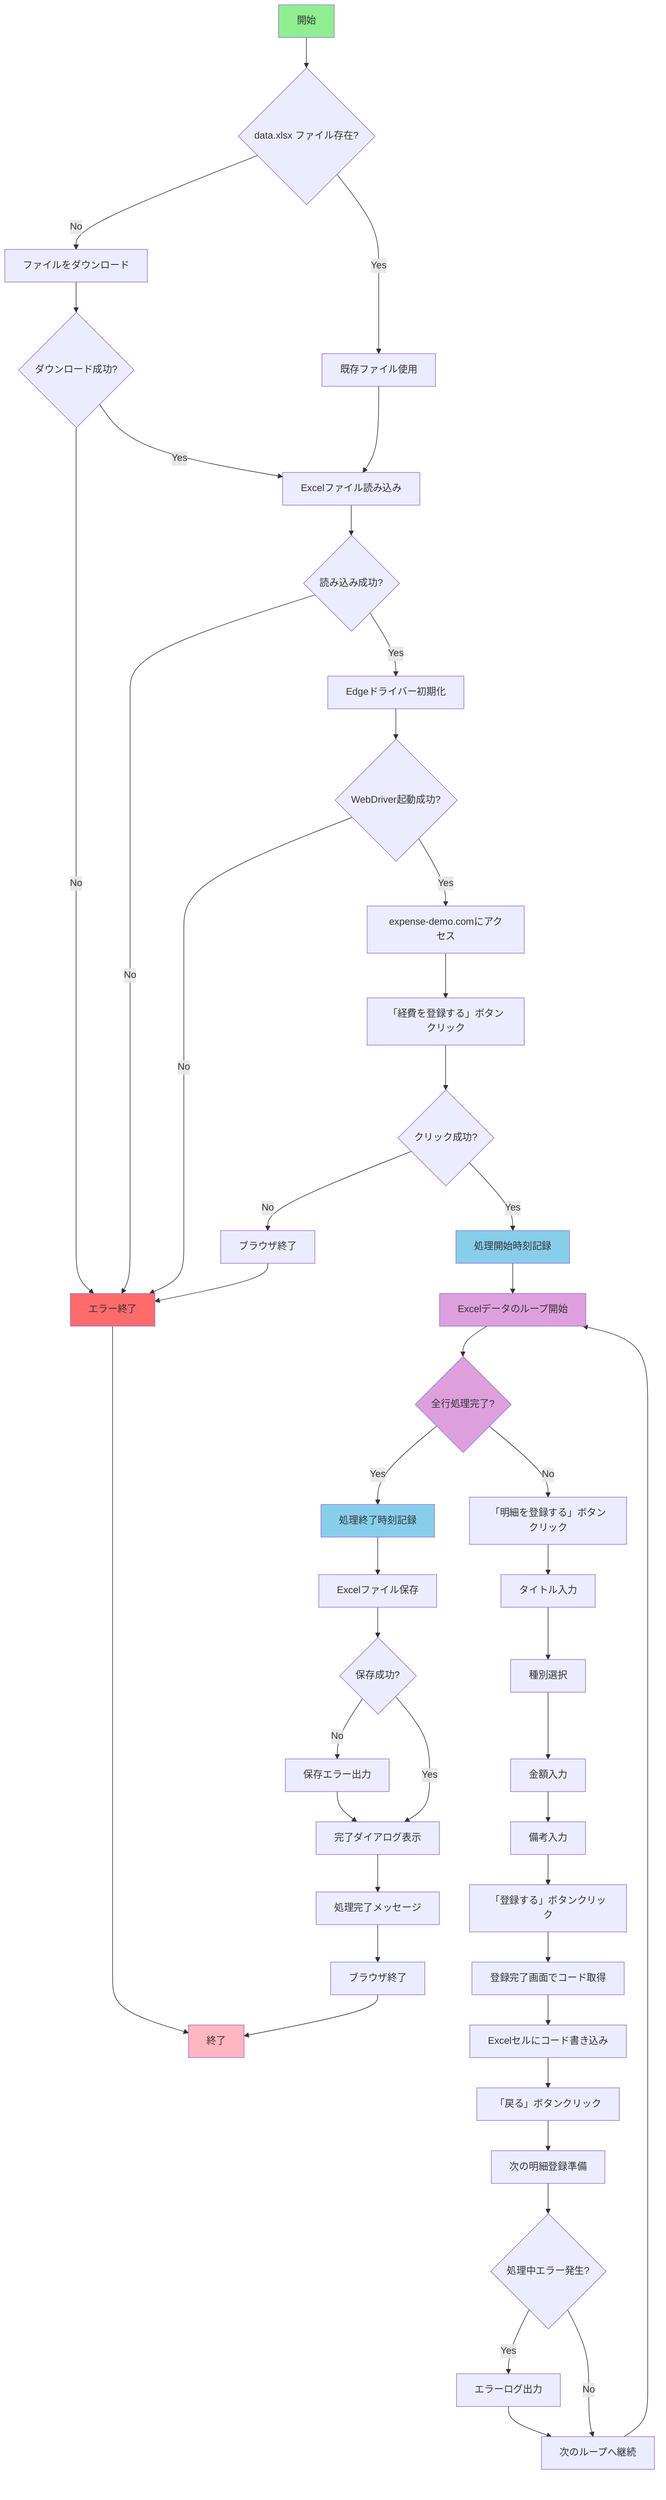 flowchart TD
    A[開始] --> B{data.xlsx ファイル存在?}
    
    B -->|No| C[ファイルをダウンロード]
    B -->|Yes| D[既存ファイル使用]
    
    C --> E{ダウンロード成功?}
    E -->|No| F[エラー終了]
    E -->|Yes| G[Excelファイル読み込み]
    
    D --> G
    G --> H{読み込み成功?}
    H -->|No| F
    H -->|Yes| I[Edgeドライバー初期化]
    
    I --> J{WebDriver起動成功?}
    J -->|No| F
    J -->|Yes| K[expense-demo.comにアクセス]
    
    K --> L[「経費を登録する」ボタンクリック]
    L --> M{クリック成功?}
    M -->|No| N[ブラウザ終了]
    N --> F
    
    M -->|Yes| O[処理開始時刻記録]
    O --> P[Excelデータのループ開始]
    
    P --> Q{全行処理完了?}
    Q -->|Yes| R[処理終了時刻記録]
    
    Q -->|No| S[「明細を登録する」ボタンクリック]
    S --> T[タイトル入力]
    T --> U[種別選択]
    U --> V[金額入力]
    V --> W[備考入力]
    W --> X[「登録する」ボタンクリック]
    
    X --> Y[登録完了画面でコード取得]
    Y --> Z[Excelセルにコード書き込み]
    Z --> AA[「戻る」ボタンクリック]
    AA --> BB[次の明細登録準備]
    BB --> CC{処理中エラー発生?}
    
    CC -->|Yes| DD[エラーログ出力]
    DD --> EE[次のループへ継続]
    CC -->|No| EE
    EE --> P
    
    R --> FF[Excelファイル保存]
    FF --> GG{保存成功?}
    GG -->|No| HH[保存エラー出力]
    GG -->|Yes| II[完了ダイアログ表示]
    
    HH --> II
    II --> JJ[処理完了メッセージ]
    JJ --> KK[ブラウザ終了]
    KK --> LL[終了]
    
    F --> LL
    
    style A fill:#90EE90
    style LL fill:#FFB6C1
    style F fill:#FF6B6B
    style O fill:#87CEEB
    style R fill:#87CEEB
    style P fill:#DDA0DD
    style Q fill:#DDA0DD